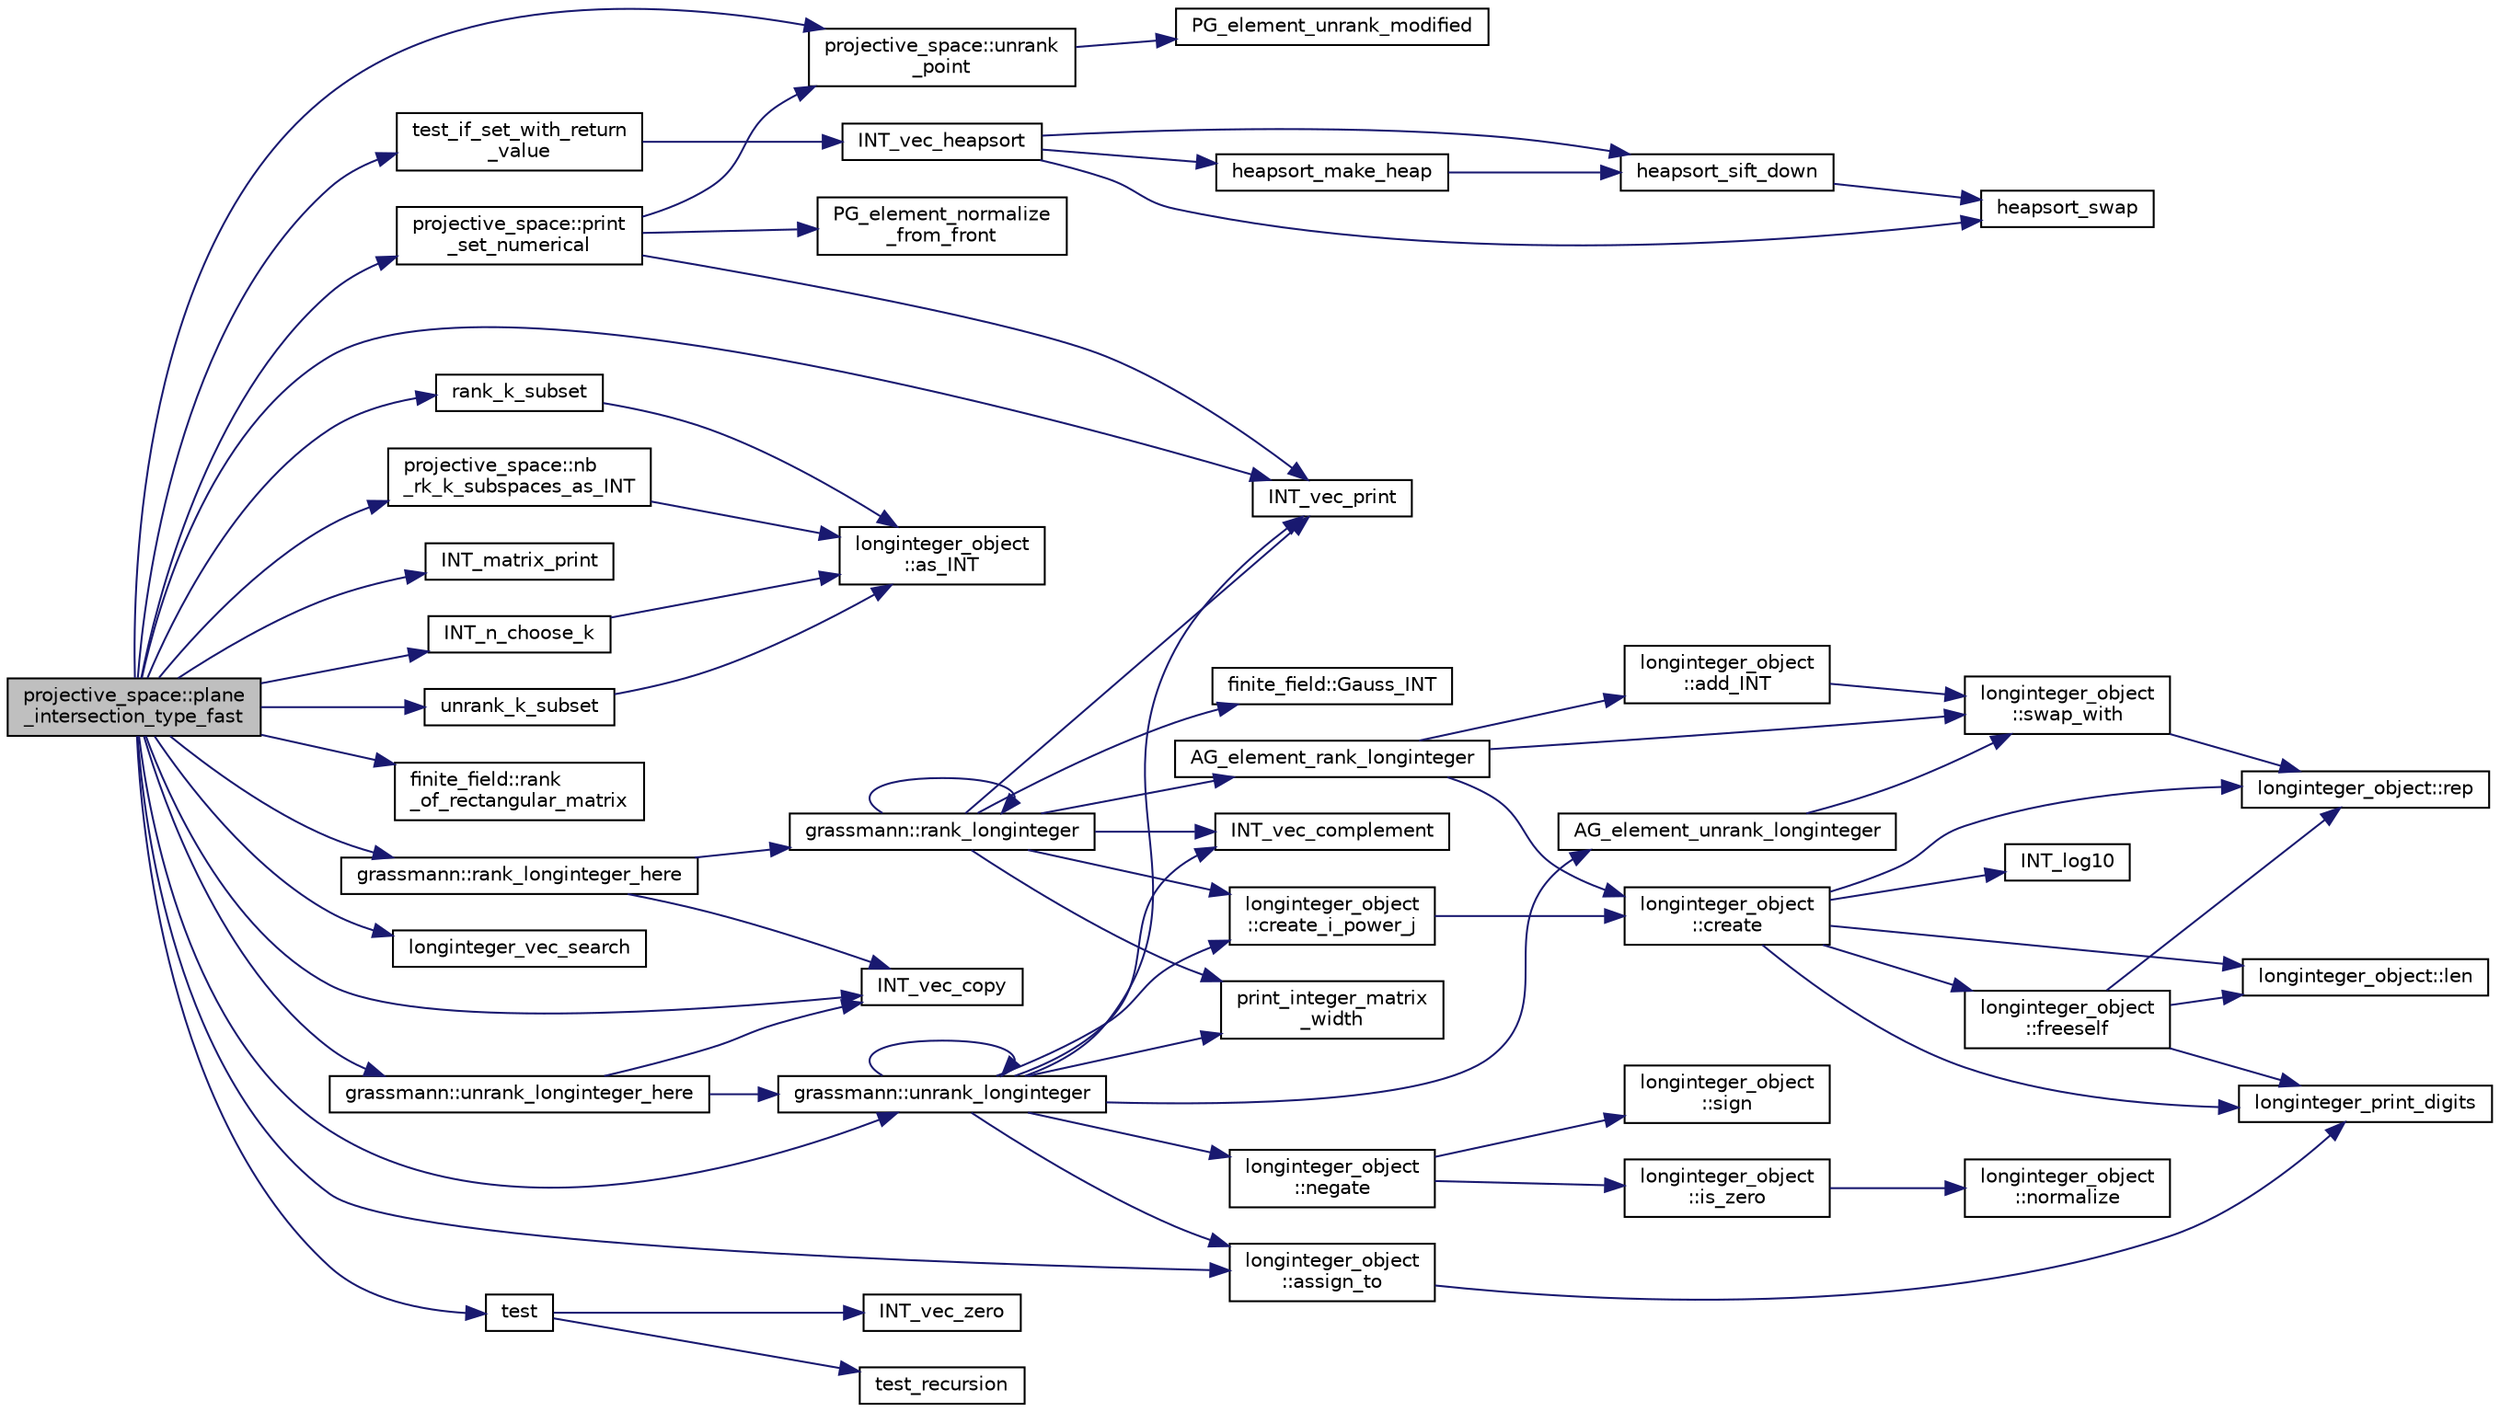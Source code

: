 digraph "projective_space::plane_intersection_type_fast"
{
  edge [fontname="Helvetica",fontsize="10",labelfontname="Helvetica",labelfontsize="10"];
  node [fontname="Helvetica",fontsize="10",shape=record];
  rankdir="LR";
  Node2714 [label="projective_space::plane\l_intersection_type_fast",height=0.2,width=0.4,color="black", fillcolor="grey75", style="filled", fontcolor="black"];
  Node2714 -> Node2715 [color="midnightblue",fontsize="10",style="solid",fontname="Helvetica"];
  Node2715 [label="projective_space::print\l_set_numerical",height=0.2,width=0.4,color="black", fillcolor="white", style="filled",URL="$d2/d17/classprojective__space.html#ac6ee25b30e3fbe635750d0f0924e0bba"];
  Node2715 -> Node2716 [color="midnightblue",fontsize="10",style="solid",fontname="Helvetica"];
  Node2716 [label="projective_space::unrank\l_point",height=0.2,width=0.4,color="black", fillcolor="white", style="filled",URL="$d2/d17/classprojective__space.html#a3cb7917af4c5f1590b660d4bf907e0fa"];
  Node2716 -> Node2717 [color="midnightblue",fontsize="10",style="solid",fontname="Helvetica"];
  Node2717 [label="PG_element_unrank_modified",height=0.2,width=0.4,color="black", fillcolor="white", style="filled",URL="$d4/d67/geometry_8h.html#a83ae9b605d496f6a90345303f6efae64"];
  Node2715 -> Node2718 [color="midnightblue",fontsize="10",style="solid",fontname="Helvetica"];
  Node2718 [label="INT_vec_print",height=0.2,width=0.4,color="black", fillcolor="white", style="filled",URL="$df/dbf/sajeeb_8_c.html#a79a5901af0b47dd0d694109543c027fe"];
  Node2715 -> Node2719 [color="midnightblue",fontsize="10",style="solid",fontname="Helvetica"];
  Node2719 [label="PG_element_normalize\l_from_front",height=0.2,width=0.4,color="black", fillcolor="white", style="filled",URL="$d4/d67/geometry_8h.html#af675caf5f9975573455c8d93cb56bf95"];
  Node2714 -> Node2720 [color="midnightblue",fontsize="10",style="solid",fontname="Helvetica"];
  Node2720 [label="test_if_set_with_return\l_value",height=0.2,width=0.4,color="black", fillcolor="white", style="filled",URL="$d5/de2/foundations_2data__structures_2data__structures_8h.html#ac8840ecabde4103e50ef1a7a8245d913"];
  Node2720 -> Node2721 [color="midnightblue",fontsize="10",style="solid",fontname="Helvetica"];
  Node2721 [label="INT_vec_heapsort",height=0.2,width=0.4,color="black", fillcolor="white", style="filled",URL="$d4/dd7/sorting_8_c.html#a3590ad9987f801fbfc94634300182f39"];
  Node2721 -> Node2722 [color="midnightblue",fontsize="10",style="solid",fontname="Helvetica"];
  Node2722 [label="heapsort_make_heap",height=0.2,width=0.4,color="black", fillcolor="white", style="filled",URL="$d4/dd7/sorting_8_c.html#a42f24453d7d77eeb1338ebd1a13cfdbb"];
  Node2722 -> Node2723 [color="midnightblue",fontsize="10",style="solid",fontname="Helvetica"];
  Node2723 [label="heapsort_sift_down",height=0.2,width=0.4,color="black", fillcolor="white", style="filled",URL="$d4/dd7/sorting_8_c.html#a65cbb1a6a3f01f511673705437ddc18b"];
  Node2723 -> Node2724 [color="midnightblue",fontsize="10",style="solid",fontname="Helvetica"];
  Node2724 [label="heapsort_swap",height=0.2,width=0.4,color="black", fillcolor="white", style="filled",URL="$d4/dd7/sorting_8_c.html#a8f048362e6065297b19b6975bcbbfcc6"];
  Node2721 -> Node2724 [color="midnightblue",fontsize="10",style="solid",fontname="Helvetica"];
  Node2721 -> Node2723 [color="midnightblue",fontsize="10",style="solid",fontname="Helvetica"];
  Node2714 -> Node2725 [color="midnightblue",fontsize="10",style="solid",fontname="Helvetica"];
  Node2725 [label="projective_space::nb\l_rk_k_subspaces_as_INT",height=0.2,width=0.4,color="black", fillcolor="white", style="filled",URL="$d2/d17/classprojective__space.html#a204d5a7b13f58e7a9e0f6a1f33c81c2d"];
  Node2725 -> Node2726 [color="midnightblue",fontsize="10",style="solid",fontname="Helvetica"];
  Node2726 [label="longinteger_object\l::as_INT",height=0.2,width=0.4,color="black", fillcolor="white", style="filled",URL="$dd/d7e/classlonginteger__object.html#afb992d4679a6741acc63c8bcba27971e"];
  Node2714 -> Node2727 [color="midnightblue",fontsize="10",style="solid",fontname="Helvetica"];
  Node2727 [label="INT_n_choose_k",height=0.2,width=0.4,color="black", fillcolor="white", style="filled",URL="$d2/d7c/combinatorics_8_c.html#aa74adc702e59feadb839f44c0aaec8f6"];
  Node2727 -> Node2726 [color="midnightblue",fontsize="10",style="solid",fontname="Helvetica"];
  Node2714 -> Node2716 [color="midnightblue",fontsize="10",style="solid",fontname="Helvetica"];
  Node2714 -> Node2728 [color="midnightblue",fontsize="10",style="solid",fontname="Helvetica"];
  Node2728 [label="INT_matrix_print",height=0.2,width=0.4,color="black", fillcolor="white", style="filled",URL="$d5/db4/io__and__os_8h.html#afd4180a24bef3a2b584668a4eaf607ff"];
  Node2714 -> Node2729 [color="midnightblue",fontsize="10",style="solid",fontname="Helvetica"];
  Node2729 [label="unrank_k_subset",height=0.2,width=0.4,color="black", fillcolor="white", style="filled",URL="$d2/d7c/combinatorics_8_c.html#a709dbec12f4da5bb02b9352d45a2c77d"];
  Node2729 -> Node2726 [color="midnightblue",fontsize="10",style="solid",fontname="Helvetica"];
  Node2714 -> Node2718 [color="midnightblue",fontsize="10",style="solid",fontname="Helvetica"];
  Node2714 -> Node2730 [color="midnightblue",fontsize="10",style="solid",fontname="Helvetica"];
  Node2730 [label="INT_vec_copy",height=0.2,width=0.4,color="black", fillcolor="white", style="filled",URL="$df/dbf/sajeeb_8_c.html#ac2d875e27e009af6ec04d17254d11075"];
  Node2714 -> Node2731 [color="midnightblue",fontsize="10",style="solid",fontname="Helvetica"];
  Node2731 [label="finite_field::rank\l_of_rectangular_matrix",height=0.2,width=0.4,color="black", fillcolor="white", style="filled",URL="$df/d5a/classfinite__field.html#ac1ef22ecdf3984cfd4b652ee48eeb455"];
  Node2714 -> Node2732 [color="midnightblue",fontsize="10",style="solid",fontname="Helvetica"];
  Node2732 [label="grassmann::rank_longinteger_here",height=0.2,width=0.4,color="black", fillcolor="white", style="filled",URL="$df/d02/classgrassmann.html#a9f3af02709205bca69e61d529e921212"];
  Node2732 -> Node2730 [color="midnightblue",fontsize="10",style="solid",fontname="Helvetica"];
  Node2732 -> Node2733 [color="midnightblue",fontsize="10",style="solid",fontname="Helvetica"];
  Node2733 [label="grassmann::rank_longinteger",height=0.2,width=0.4,color="black", fillcolor="white", style="filled",URL="$df/d02/classgrassmann.html#a906995e619188ae6e2e4e97f1e878a08"];
  Node2733 -> Node2734 [color="midnightblue",fontsize="10",style="solid",fontname="Helvetica"];
  Node2734 [label="print_integer_matrix\l_width",height=0.2,width=0.4,color="black", fillcolor="white", style="filled",URL="$d5/db4/io__and__os_8h.html#aa78f3e73fc2179251bd15adbcc31573f"];
  Node2733 -> Node2735 [color="midnightblue",fontsize="10",style="solid",fontname="Helvetica"];
  Node2735 [label="finite_field::Gauss_INT",height=0.2,width=0.4,color="black", fillcolor="white", style="filled",URL="$df/d5a/classfinite__field.html#adb676d2e80341b53751326e3a58beb11"];
  Node2733 -> Node2718 [color="midnightblue",fontsize="10",style="solid",fontname="Helvetica"];
  Node2733 -> Node2736 [color="midnightblue",fontsize="10",style="solid",fontname="Helvetica"];
  Node2736 [label="INT_vec_complement",height=0.2,width=0.4,color="black", fillcolor="white", style="filled",URL="$d5/db4/io__and__os_8h.html#a2a0a724647575fcd3090c763985eb81a"];
  Node2733 -> Node2737 [color="midnightblue",fontsize="10",style="solid",fontname="Helvetica"];
  Node2737 [label="longinteger_object\l::create_i_power_j",height=0.2,width=0.4,color="black", fillcolor="white", style="filled",URL="$dd/d7e/classlonginteger__object.html#abd7f646a9077ab9a8c2754c221ae8e2a"];
  Node2737 -> Node2738 [color="midnightblue",fontsize="10",style="solid",fontname="Helvetica"];
  Node2738 [label="longinteger_object\l::create",height=0.2,width=0.4,color="black", fillcolor="white", style="filled",URL="$dd/d7e/classlonginteger__object.html#a95d2eebc60849c3963a49298b1f498c2"];
  Node2738 -> Node2739 [color="midnightblue",fontsize="10",style="solid",fontname="Helvetica"];
  Node2739 [label="longinteger_object\l::freeself",height=0.2,width=0.4,color="black", fillcolor="white", style="filled",URL="$dd/d7e/classlonginteger__object.html#a06450f8c4795d81da6d680830ef958a1"];
  Node2739 -> Node2740 [color="midnightblue",fontsize="10",style="solid",fontname="Helvetica"];
  Node2740 [label="longinteger_print_digits",height=0.2,width=0.4,color="black", fillcolor="white", style="filled",URL="$de/dc5/algebra__and__number__theory_8h.html#ac2bac7b12f5b6440b8dad275cd7a157d"];
  Node2739 -> Node2741 [color="midnightblue",fontsize="10",style="solid",fontname="Helvetica"];
  Node2741 [label="longinteger_object::rep",height=0.2,width=0.4,color="black", fillcolor="white", style="filled",URL="$dd/d7e/classlonginteger__object.html#a3ecaf12738cc721d281c416503f241e2"];
  Node2739 -> Node2742 [color="midnightblue",fontsize="10",style="solid",fontname="Helvetica"];
  Node2742 [label="longinteger_object::len",height=0.2,width=0.4,color="black", fillcolor="white", style="filled",URL="$dd/d7e/classlonginteger__object.html#a0bfeae35be8a6fd44ed7f76413596ab1"];
  Node2738 -> Node2743 [color="midnightblue",fontsize="10",style="solid",fontname="Helvetica"];
  Node2743 [label="INT_log10",height=0.2,width=0.4,color="black", fillcolor="white", style="filled",URL="$de/dc5/algebra__and__number__theory_8h.html#a98bc0a6c562370a355165d2538dac250"];
  Node2738 -> Node2740 [color="midnightblue",fontsize="10",style="solid",fontname="Helvetica"];
  Node2738 -> Node2741 [color="midnightblue",fontsize="10",style="solid",fontname="Helvetica"];
  Node2738 -> Node2742 [color="midnightblue",fontsize="10",style="solid",fontname="Helvetica"];
  Node2733 -> Node2733 [color="midnightblue",fontsize="10",style="solid",fontname="Helvetica"];
  Node2733 -> Node2744 [color="midnightblue",fontsize="10",style="solid",fontname="Helvetica"];
  Node2744 [label="AG_element_rank_longinteger",height=0.2,width=0.4,color="black", fillcolor="white", style="filled",URL="$d4/d67/geometry_8h.html#ac13377076b1f78e7a883eade63d2d6f6"];
  Node2744 -> Node2738 [color="midnightblue",fontsize="10",style="solid",fontname="Helvetica"];
  Node2744 -> Node2745 [color="midnightblue",fontsize="10",style="solid",fontname="Helvetica"];
  Node2745 [label="longinteger_object\l::add_INT",height=0.2,width=0.4,color="black", fillcolor="white", style="filled",URL="$dd/d7e/classlonginteger__object.html#af059ef23395f9d8e43b5a33a0db2340f"];
  Node2745 -> Node2746 [color="midnightblue",fontsize="10",style="solid",fontname="Helvetica"];
  Node2746 [label="longinteger_object\l::swap_with",height=0.2,width=0.4,color="black", fillcolor="white", style="filled",URL="$dd/d7e/classlonginteger__object.html#ad5b3a13ab9dd9194219627600890aed5"];
  Node2746 -> Node2741 [color="midnightblue",fontsize="10",style="solid",fontname="Helvetica"];
  Node2744 -> Node2746 [color="midnightblue",fontsize="10",style="solid",fontname="Helvetica"];
  Node2714 -> Node2747 [color="midnightblue",fontsize="10",style="solid",fontname="Helvetica"];
  Node2747 [label="longinteger_vec_search",height=0.2,width=0.4,color="black", fillcolor="white", style="filled",URL="$d5/de2/foundations_2data__structures_2data__structures_8h.html#a8f968f381a53d806d21ea66a97ab91c8"];
  Node2714 -> Node2748 [color="midnightblue",fontsize="10",style="solid",fontname="Helvetica"];
  Node2748 [label="longinteger_object\l::assign_to",height=0.2,width=0.4,color="black", fillcolor="white", style="filled",URL="$dd/d7e/classlonginteger__object.html#a891b9d0947bfce181245ab5cffe9482a"];
  Node2748 -> Node2740 [color="midnightblue",fontsize="10",style="solid",fontname="Helvetica"];
  Node2714 -> Node2749 [color="midnightblue",fontsize="10",style="solid",fontname="Helvetica"];
  Node2749 [label="grassmann::unrank_longinteger_here",height=0.2,width=0.4,color="black", fillcolor="white", style="filled",URL="$df/d02/classgrassmann.html#a0e7283e3925e266cb18b6a3557822ab9"];
  Node2749 -> Node2750 [color="midnightblue",fontsize="10",style="solid",fontname="Helvetica"];
  Node2750 [label="grassmann::unrank_longinteger",height=0.2,width=0.4,color="black", fillcolor="white", style="filled",URL="$df/d02/classgrassmann.html#aede73ec7ffd4596b9b9953f5583bdc76"];
  Node2750 -> Node2748 [color="midnightblue",fontsize="10",style="solid",fontname="Helvetica"];
  Node2750 -> Node2737 [color="midnightblue",fontsize="10",style="solid",fontname="Helvetica"];
  Node2750 -> Node2751 [color="midnightblue",fontsize="10",style="solid",fontname="Helvetica"];
  Node2751 [label="longinteger_object\l::negate",height=0.2,width=0.4,color="black", fillcolor="white", style="filled",URL="$dd/d7e/classlonginteger__object.html#aa2305cd4d3ee6e462c70c40acc61a6af"];
  Node2751 -> Node2752 [color="midnightblue",fontsize="10",style="solid",fontname="Helvetica"];
  Node2752 [label="longinteger_object\l::is_zero",height=0.2,width=0.4,color="black", fillcolor="white", style="filled",URL="$dd/d7e/classlonginteger__object.html#a0946732d08e5180a00480f4c40667101"];
  Node2752 -> Node2753 [color="midnightblue",fontsize="10",style="solid",fontname="Helvetica"];
  Node2753 [label="longinteger_object\l::normalize",height=0.2,width=0.4,color="black", fillcolor="white", style="filled",URL="$dd/d7e/classlonginteger__object.html#ae27040d862a5624e98fc9582daa889ee"];
  Node2751 -> Node2754 [color="midnightblue",fontsize="10",style="solid",fontname="Helvetica"];
  Node2754 [label="longinteger_object\l::sign",height=0.2,width=0.4,color="black", fillcolor="white", style="filled",URL="$dd/d7e/classlonginteger__object.html#ab69549d0bd669e44d776f14ab1a0a344"];
  Node2750 -> Node2755 [color="midnightblue",fontsize="10",style="solid",fontname="Helvetica"];
  Node2755 [label="AG_element_unrank_longinteger",height=0.2,width=0.4,color="black", fillcolor="white", style="filled",URL="$d4/d67/geometry_8h.html#ab5a5ee4a58266d973534a63e72372c2d"];
  Node2755 -> Node2746 [color="midnightblue",fontsize="10",style="solid",fontname="Helvetica"];
  Node2750 -> Node2718 [color="midnightblue",fontsize="10",style="solid",fontname="Helvetica"];
  Node2750 -> Node2750 [color="midnightblue",fontsize="10",style="solid",fontname="Helvetica"];
  Node2750 -> Node2736 [color="midnightblue",fontsize="10",style="solid",fontname="Helvetica"];
  Node2750 -> Node2734 [color="midnightblue",fontsize="10",style="solid",fontname="Helvetica"];
  Node2749 -> Node2730 [color="midnightblue",fontsize="10",style="solid",fontname="Helvetica"];
  Node2714 -> Node2756 [color="midnightblue",fontsize="10",style="solid",fontname="Helvetica"];
  Node2756 [label="test",height=0.2,width=0.4,color="black", fillcolor="white", style="filled",URL="$d6/d90/costas_8_c.html#a19b6864eaeff2e2424ca297158651278"];
  Node2756 -> Node2757 [color="midnightblue",fontsize="10",style="solid",fontname="Helvetica"];
  Node2757 [label="INT_vec_zero",height=0.2,width=0.4,color="black", fillcolor="white", style="filled",URL="$df/dbf/sajeeb_8_c.html#aa8c9c7977203577026080f546fe4980f"];
  Node2756 -> Node2758 [color="midnightblue",fontsize="10",style="solid",fontname="Helvetica"];
  Node2758 [label="test_recursion",height=0.2,width=0.4,color="black", fillcolor="white", style="filled",URL="$d6/d90/costas_8_c.html#a2874dd7912bd978eaf022da0b45e301b"];
  Node2714 -> Node2750 [color="midnightblue",fontsize="10",style="solid",fontname="Helvetica"];
  Node2714 -> Node2759 [color="midnightblue",fontsize="10",style="solid",fontname="Helvetica"];
  Node2759 [label="rank_k_subset",height=0.2,width=0.4,color="black", fillcolor="white", style="filled",URL="$d2/d7c/combinatorics_8_c.html#a8ec9127fb82ee9dfa337c897c7060a57"];
  Node2759 -> Node2726 [color="midnightblue",fontsize="10",style="solid",fontname="Helvetica"];
}
